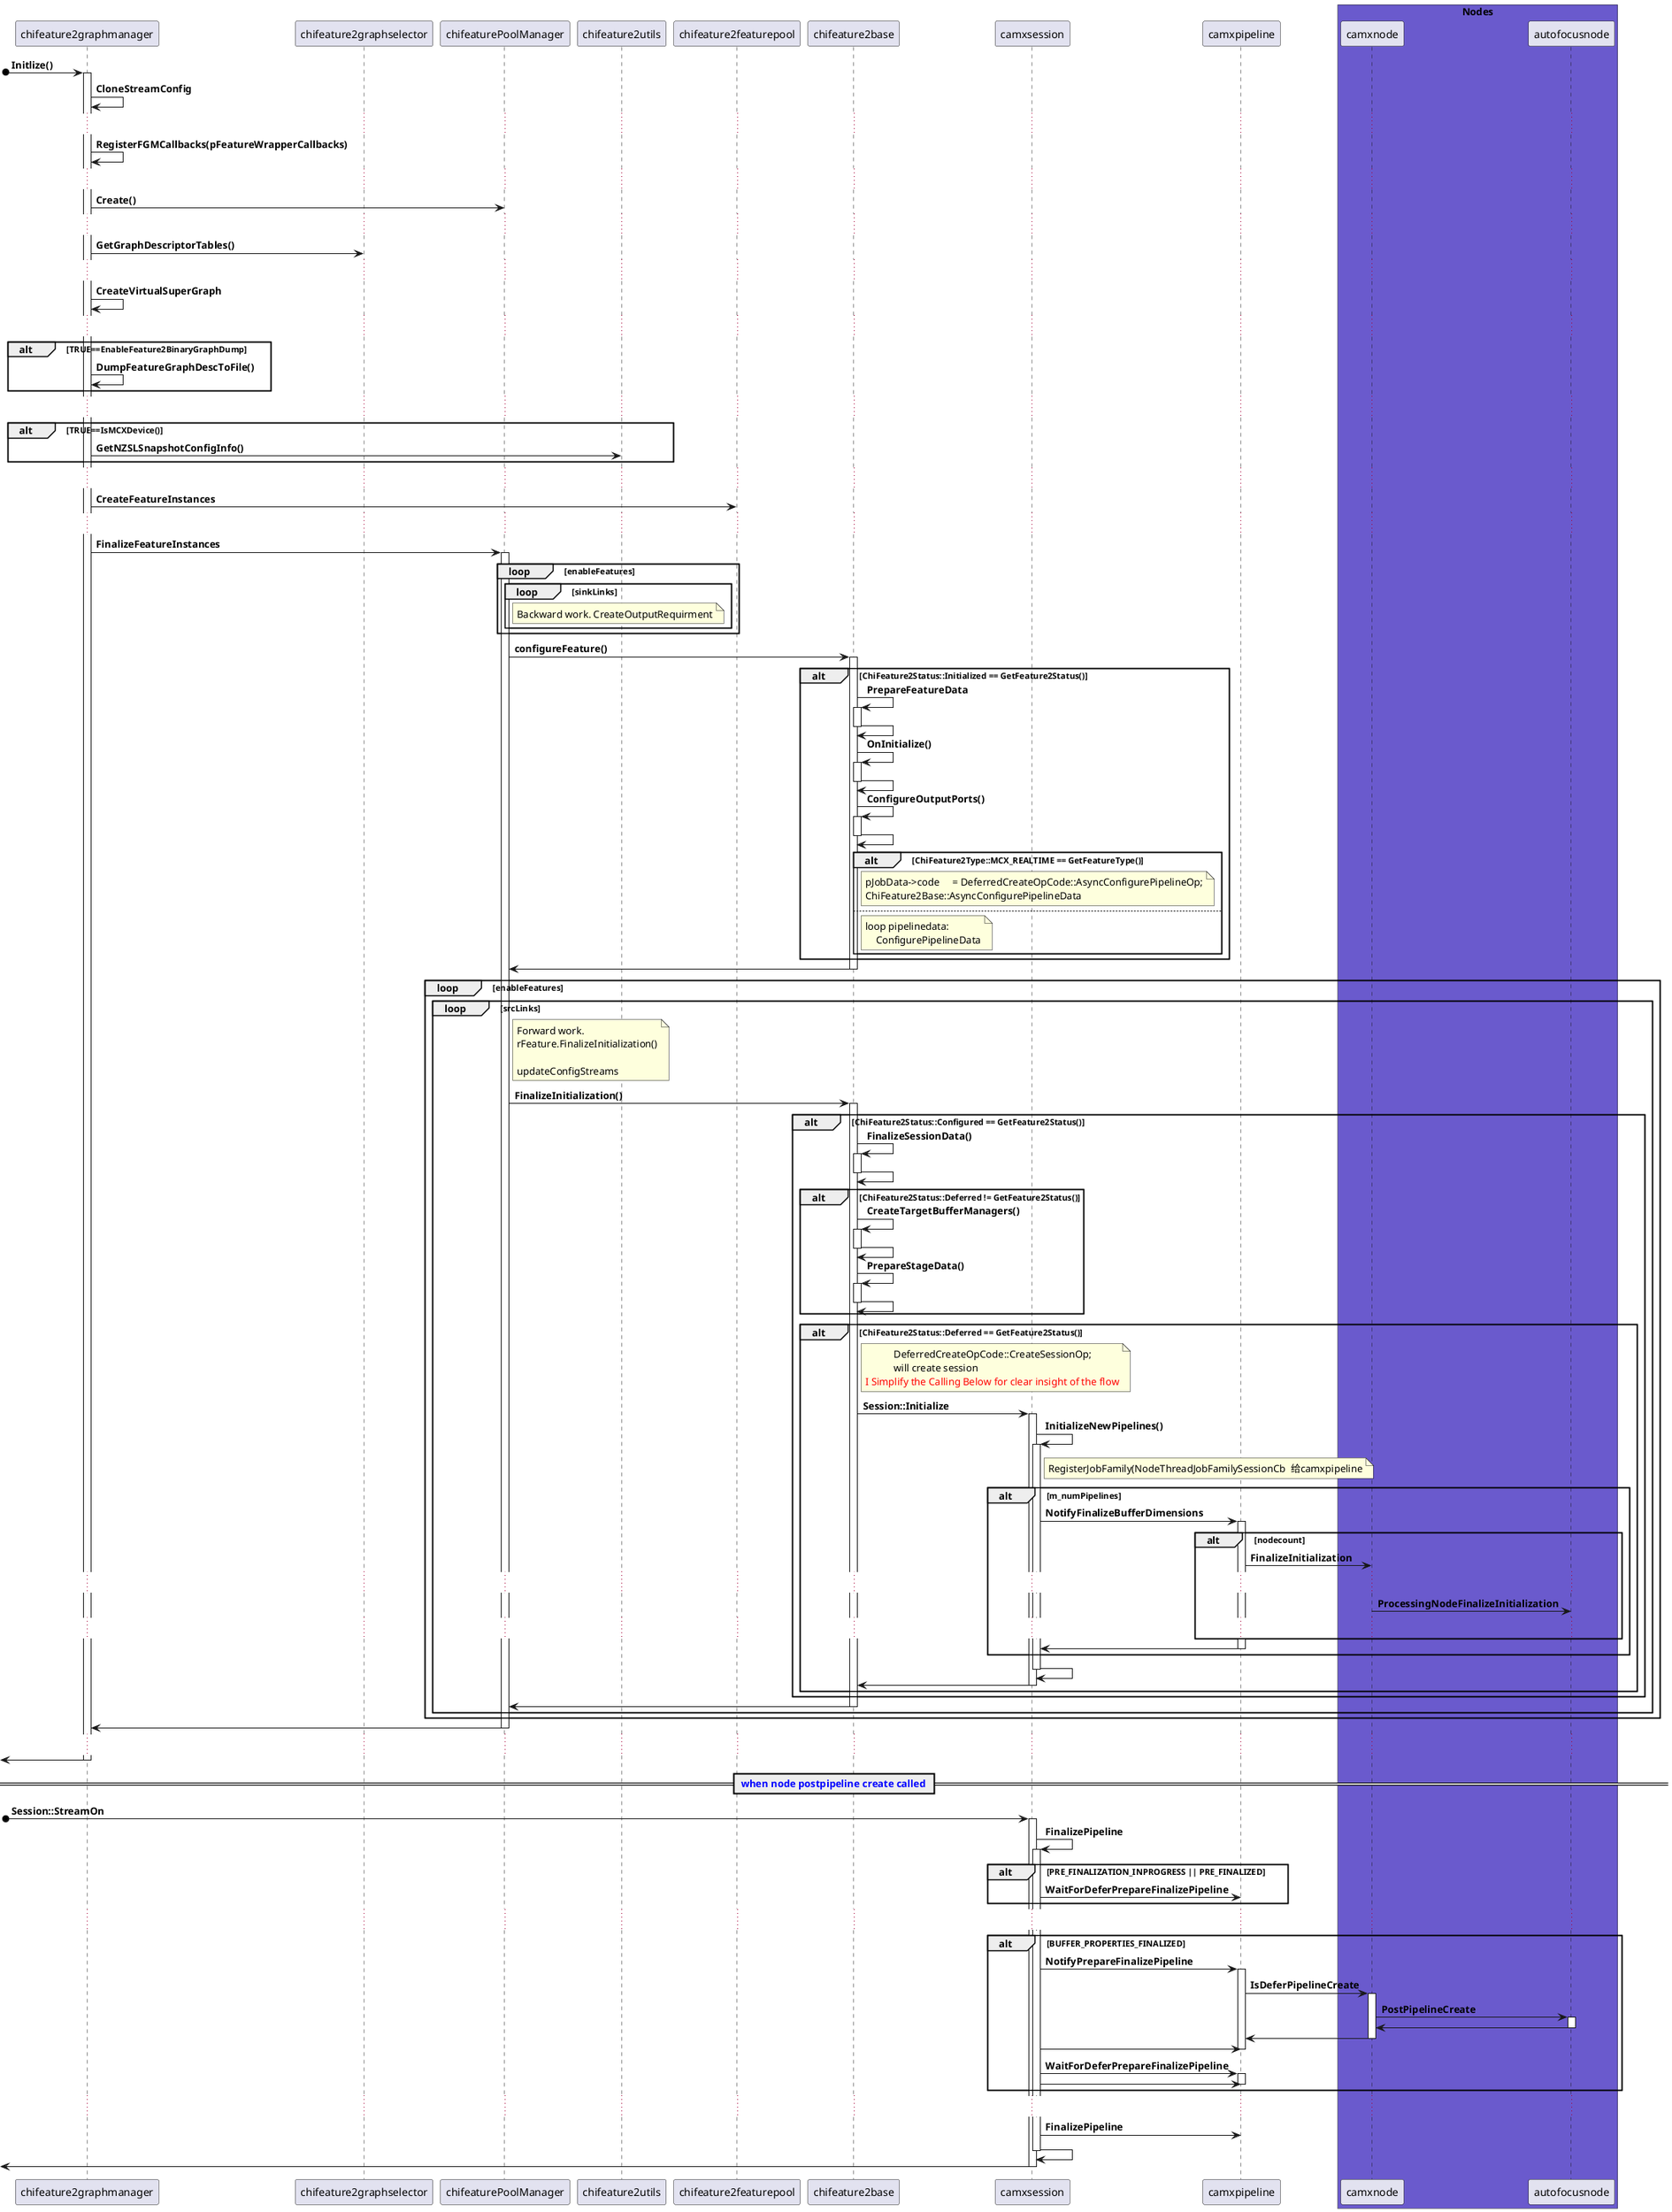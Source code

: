/'派生，继承：<|--'/
/'组合：*-- ， 将会管理对象的生命周期'/
/'聚合：o--, 特指不管理对象的生命周期，但存在关联'/
/'
title <size:18>camx awb overview</size>\n     Lin Jin

collections ThreadUsers

<color:red><size:16>****</size></color>

<color:blue><size:15></size></color>

package <color:blue><size:15>**AWBDecisionAggregator** {
}

== <color:blue> CAWBMain::Configure </color>==

participant XXX

box "Factory"
participant camxcawbfactory as awb_factory
end box



<color:red>TODO: this need check further</color>


Useful color:
1. Red
Red Crimson DeepPink LightPink Salmon HotPink

2. Blue
MediumBlue Blue DodgerBlue DeepSkyBlue Cyan LightSkyBlue SlateBlue SkyBlue

3. Green
Chartreuse Green GreenYellow LawnGreen Lime LightGreen SpingGreen

4. Yellow
Yellow Gold LightGoldenRodYellow Orange LemonChiffon

5. Violet
DarkMagenta BlueViolet DardViolet Magenta Fuchsia Purple

6.


class Dummy {
 -field1                     -------private
 #field2                     -------protected
 ~method1()                  -------package private
 +method2()                  -------public
}
'/

@startuml
participant  chifeature2graphmanager
participant  chifeature2graphselector
participant  chifeaturePoolManager
participant  chifeature2utils
participant  chifeature2featurepool
participant  chifeature2base
participant  camxsession
participant  camxpipeline
box "Nodes" #SlateBlue
    participant camxnode
    participant autofocusnode
end box
[o->chifeature2graphmanager: **Initlize()**
activate chifeature2graphmanager
    chifeature2graphmanager->chifeature2graphmanager: **CloneStreamConfig**
    ......
    chifeature2graphmanager->chifeature2graphmanager: **RegisterFGMCallbacks(pFeatureWrapperCallbacks)**
    ......
    chifeature2graphmanager->chifeaturePoolManager: **Create()**
    ......
    chifeature2graphmanager->chifeature2graphselector: **GetGraphDescriptorTables()**
    ......
    chifeature2graphmanager->chifeature2graphmanager: **CreateVirtualSuperGraph**
    ......
    alt TRUE==EnableFeature2BinaryGraphDump
        chifeature2graphmanager->chifeature2graphmanager: **DumpFeatureGraphDescToFile()**
    end
    ......
    alt TRUE==IsMCXDevice()
        chifeature2graphmanager->chifeature2utils: **GetNZSLSnapshotConfigInfo()**
    end
    ......
    chifeature2graphmanager->chifeature2featurepool: **CreateFeatureInstances**
    ......
    chifeature2graphmanager->chifeaturePoolManager: **FinalizeFeatureInstances**
    activate chifeaturePoolManager
        loop enableFeatures
            loop sinkLinks
                note right chifeaturePoolManager
                    Backward work. CreateOutputRequirment
                end note
            end loop
        end loop
        chifeaturePoolManager->chifeature2base: **configureFeature()**
        activate chifeature2base
            alt ChiFeature2Status::Initialized == GetFeature2Status()
                chifeature2base->chifeature2base: **PrepareFeatureData**
                activate chifeature2base
                chifeature2base->chifeature2base:
                deactivate chifeature2base

                chifeature2base->chifeature2base: **OnInitialize()**
                activate chifeature2base
                chifeature2base->chifeature2base:
                deactivate chifeature2base

                chifeature2base->chifeature2base: **ConfigureOutputPorts()**
                activate chifeature2base
                chifeature2base->chifeature2base:
                deactivate chifeature2base

                alt ChiFeature2Type::MCX_REALTIME == GetFeatureType()
                    note right chifeature2base
                        pJobData->code     = DeferredCreateOpCode::AsyncConfigurePipelineOp;
                        ChiFeature2Base::AsyncConfigurePipelineData
                    end note
                else
                    note right chifeature2base
                        loop pipelinedata:
                            ConfigurePipelineData
                    end note
                end
            end
        chifeature2base->chifeaturePoolManager:
        deactivate chifeature2base

        loop enableFeatures
            loop srcLinks
                note right chifeaturePoolManager
                    Forward work.
                    rFeature.FinalizeInitialization()

                    updateConfigStreams
                end note
                chifeaturePoolManager->chifeature2base: **FinalizeInitialization()**
                activate chifeature2base
                    alt **ChiFeature2Status::Configured == GetFeature2Status()**
                        chifeature2base->chifeature2base: **FinalizeSessionData()**
                        activate chifeature2base
                        chifeature2base->chifeature2base:
                        deactivate chifeature2base

                        alt ChiFeature2Status::Deferred != GetFeature2Status()
                            chifeature2base->chifeature2base: **CreateTargetBufferManagers()**
                            activate chifeature2base
                            chifeature2base->chifeature2base:
                            deactivate chifeature2base

                            chifeature2base->chifeature2base: **PrepareStageData()**
                            activate chifeature2base
                            chifeature2base->chifeature2base:
                            deactivate chifeature2base
                        end


                        alt **ChiFeature2Status::Deferred == GetFeature2Status()**
                            note right chifeature2base
                                DeferredCreateOpCode::CreateSessionOp;
                                will create session
                     <color:red>I Simplify the Calling Below for clear insight of the flow</color>
                            end note
                            chifeature2base->camxsession: **Session::Initialize**
                            activate camxsession
                                camxsession->camxsession: **InitializeNewPipelines()**
                                activate camxsession
                                    note right camxsession
                                        RegisterJobFamily(NodeThreadJobFamilySessionCb  给camxpipeline
                                    end note
                                    alt **m_numPipelines**
                                        camxsession->camxpipeline: **NotifyFinalizeBufferDimensions**
                                        activate camxpipeline
                                            alt nodecount
                                                camxpipeline->camxnode: **FinalizeInitialization**
                                                ......
                                                camxnode->autofocusnode: **ProcessingNodeFinalizeInitialization**
                                                ......
                                            end
                                        camxpipeline->camxsession:
                                        deactivate camxpipeline
                                    end
                                camxsession->camxsession:
                                deactivate camxsession
                            camxsession->chifeature2base:
                            deactivate camxsession
                        end
                    end
                chifeature2base->chifeaturePoolManager:
                deactivate chifeature2base
            end loop
        end loop
    chifeaturePoolManager->chifeature2graphmanager:
    deactivate chifeaturePoolManager
    ......

[<-chifeature2graphmanager:
deactivate chifeature2graphmanager

== <color:blue> when node postpipeline create called </color>==
[o->camxsession: **Session::StreamOn**
activate camxsession
    camxsession->camxsession: **FinalizePipeline**
    activate camxsession
        alt PRE_FINALIZATION_INPROGRESS || PRE_FINALIZED
            camxsession->camxpipeline: **WaitForDeferPrepareFinalizePipeline**
        end
        ......
        alt BUFFER_PROPERTIES_FINALIZED
            camxsession->camxpipeline: **NotifyPrepareFinalizePipeline**
            activate camxpipeline
                camxpipeline->camxnode: **IsDeferPipelineCreate**
                activate camxnode
                    camxnode->autofocusnode: **PostPipelineCreate**
                    activate autofocusnode
                    autofocusnode->camxnode:
                    deactivate autofocusnode
                camxnode->camxpipeline:
                deactivate camxnode
            camxsession->camxpipeline:
            deactivate camxpipeline
            camxsession->camxpipeline: **WaitForDeferPrepareFinalizePipeline**
            activate camxpipeline
            camxsession->camxpipeline:
            deactivate camxpipeline
        end
        ......
        camxsession->camxpipeline: **FinalizePipeline**
    camxsession->camxsession:
    deactivate camxsession
[<-camxsession:
deactivate camxsession

@enduml
